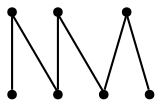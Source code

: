 graph {
  node [shape=point,comment="{\"directed\":false,\"doi\":\"10.1007/978-3-030-92931-2_11\",\"figure\":\"4 (2)\"}"]

  v0 [pos="1304.3411075991041,903.4109802448074"]
  v1 [pos="1504.3729736270943,1120.109512625621"]
  v2 [pos="1304.3411075991041,1170.1168662519626"]
  v3 [pos="1304.3411075991041,953.4183338711489"]
  v4 [pos="1304.3411075991041,1120.109512625621"]
  v5 [pos="1304.3411075991041,1003.4256874974906"]
  v6 [pos="1304.3411075991041,1070.1021589992795"]

  v0 -- v1 [id="-1",pos="1304.3411075991041,903.4109802448074 1405.5698307096425,934.8780861487362 1472.2471193856393,1007.1137705235219 1504.3729736270943,1120.109512625621"]
  v0 -- v2 [id="-2",pos="1304.3411075991041,903.4109802448074 1148.7621557022314,992.3115857109069 1148.7621557022314,1081.2162607858631 1304.3411075991041,1170.1168662519626"]
  v3 -- v2 [id="-3",pos="1304.3411075991041,953.4183338711489 1415.4713104062184,1031.2089071595215 1415.4713104062184,1103.4403947501737 1304.3411075991041,1170.1168662519626"]
  v5 -- v4 [id="-10",pos="1304.3411075991041,1003.4256874974906 1337.6797837313113,1036.763923248385 1337.6797837313113,1075.657175088143 1304.3411075991041,1120.109512625621"]
  v3 -- v4 [id="-11",pos="1304.3411075991041,953.4183338711489 1215.4394443782282,1008.9807035863541 1215.4394443782282,1064.5471429104157 1304.3411075991041,1120.109512625621"]
  v5 -- v6 [id="-12",pos="1304.3411075991041,1003.4256874974906 1293.7853348786257,1015.0441664317032 1293.7853348786257,1037.268300396014 1304.3411075991041,1070.1021589992795"]
}